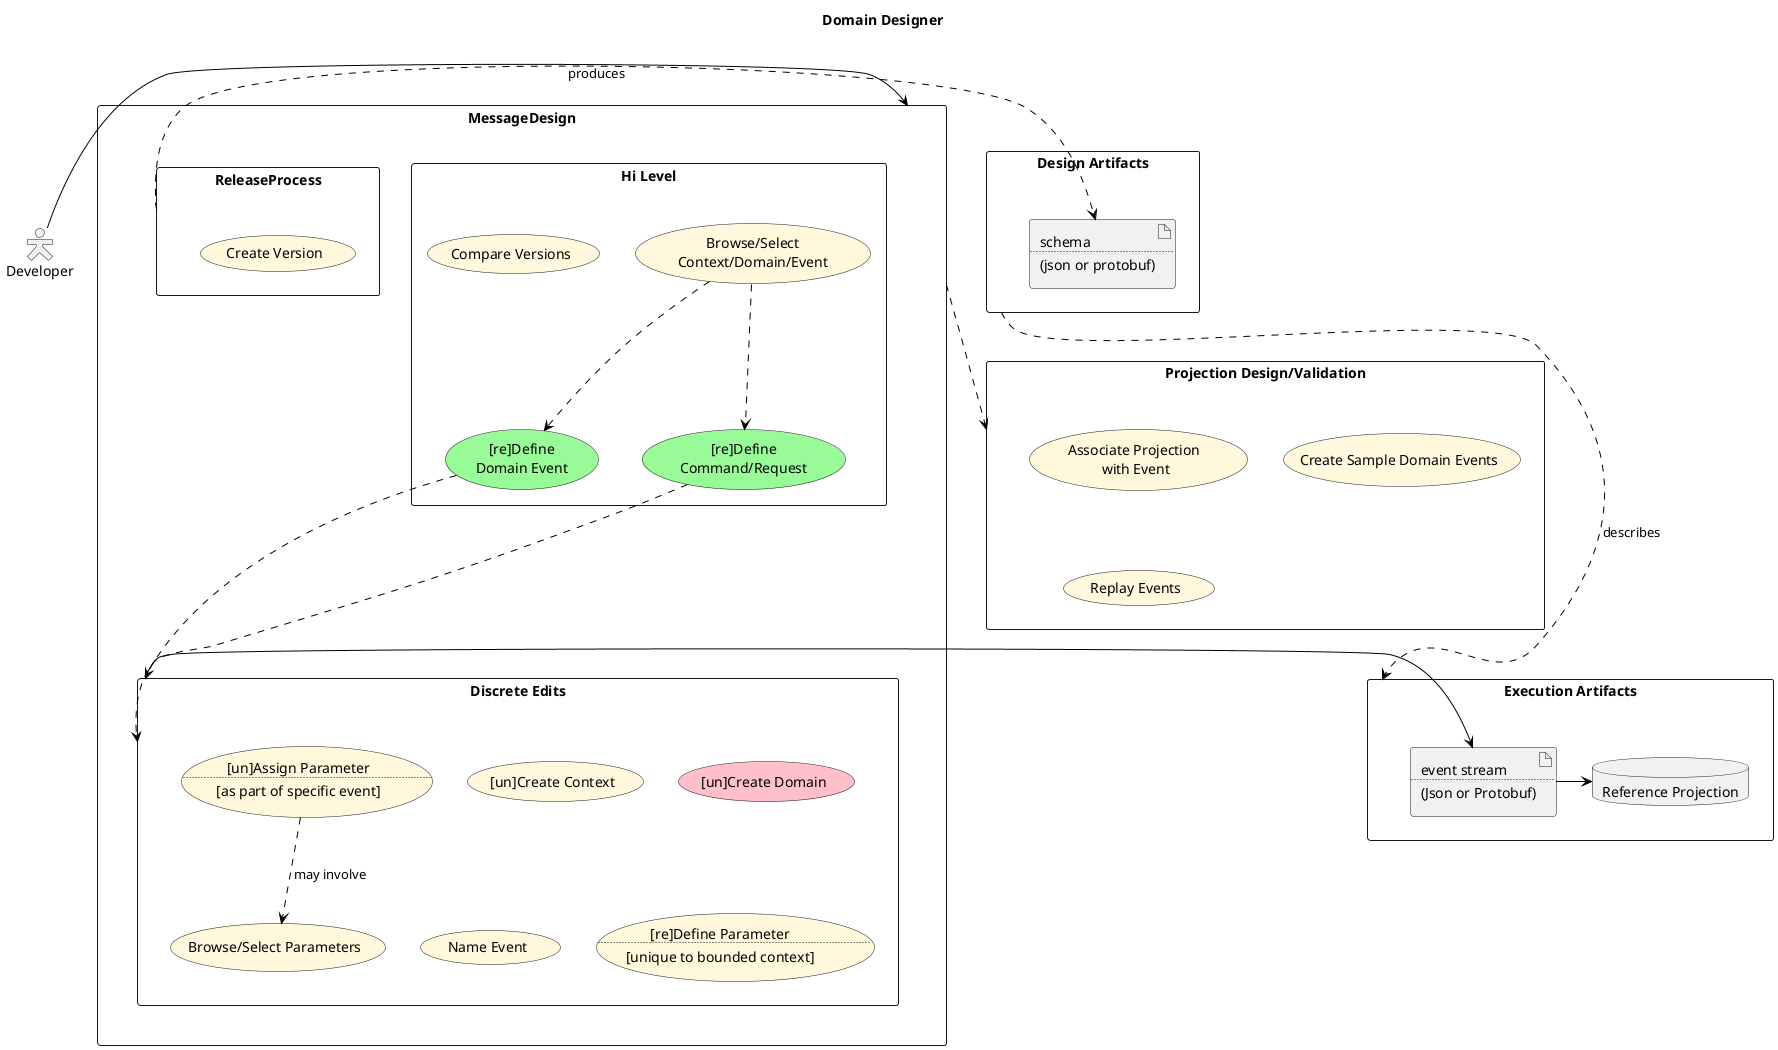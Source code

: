 @startuml

title Domain Designer
skinparam actorStyle hollow

:Developer: as U


skinparam usecase {
  BackgroundColor Cornsilk
  ArrowColor Black
}

rectangle "Design Artifacts" as DA {
 artifact "schema\n..\n(json or protobuf)" as Sch
}

rectangle "Execution Artifacts" as XA {
 artifact "event stream\n..\n(Json or Protobuf)" as ES
 database "Reference Projection" as RefP
}


rectangle MessageDesign as MD {


  rectangle "Hi Level" as HLE {
    (Browse/Select\nContext/Domain/Event) as mainbrowser
    (Compare Versions)
    ([re]Define\nDomain Event)    as defde  #palegreen
    ([re]Define\nCommand/Request) as defcom #palegreen
  }
  rectangle "Discrete Edits" as DiscEd {
      ([un]Create Context)          as defctx
      ([un]Create Domain)           as defdom #pink
    (Name Event) as nameit
    ([un]Assign Parameter\n..\n[as part of specific event]) as ap
    (Browse/Select Parameters) as bp
    ([re]Define Parameter\n..\n[unique to bounded context]) as defparam
  }

  rectangle ReleaseProcess as Rel {
    (Create Version) as crver
  }

}


rectangle "Projection Design/Validation" as PDV {
  (Associate Projection \nwith Event) as apwe
  (Create Sample Domain Events) as cse
  (Replay Events) as replaye

}



U -r-> MD
mainbrowser .d->defde
mainbrowser .d->defcom

defde ..down-> DiscEd
defcom .down-> DiscEd


ap .d-> bp : may involve

MD .d-> PDV


DA .down->XA : describes
DiscEd -right-> ES
ES->RefP
Rel .r-> Sch : produces

@enduml
